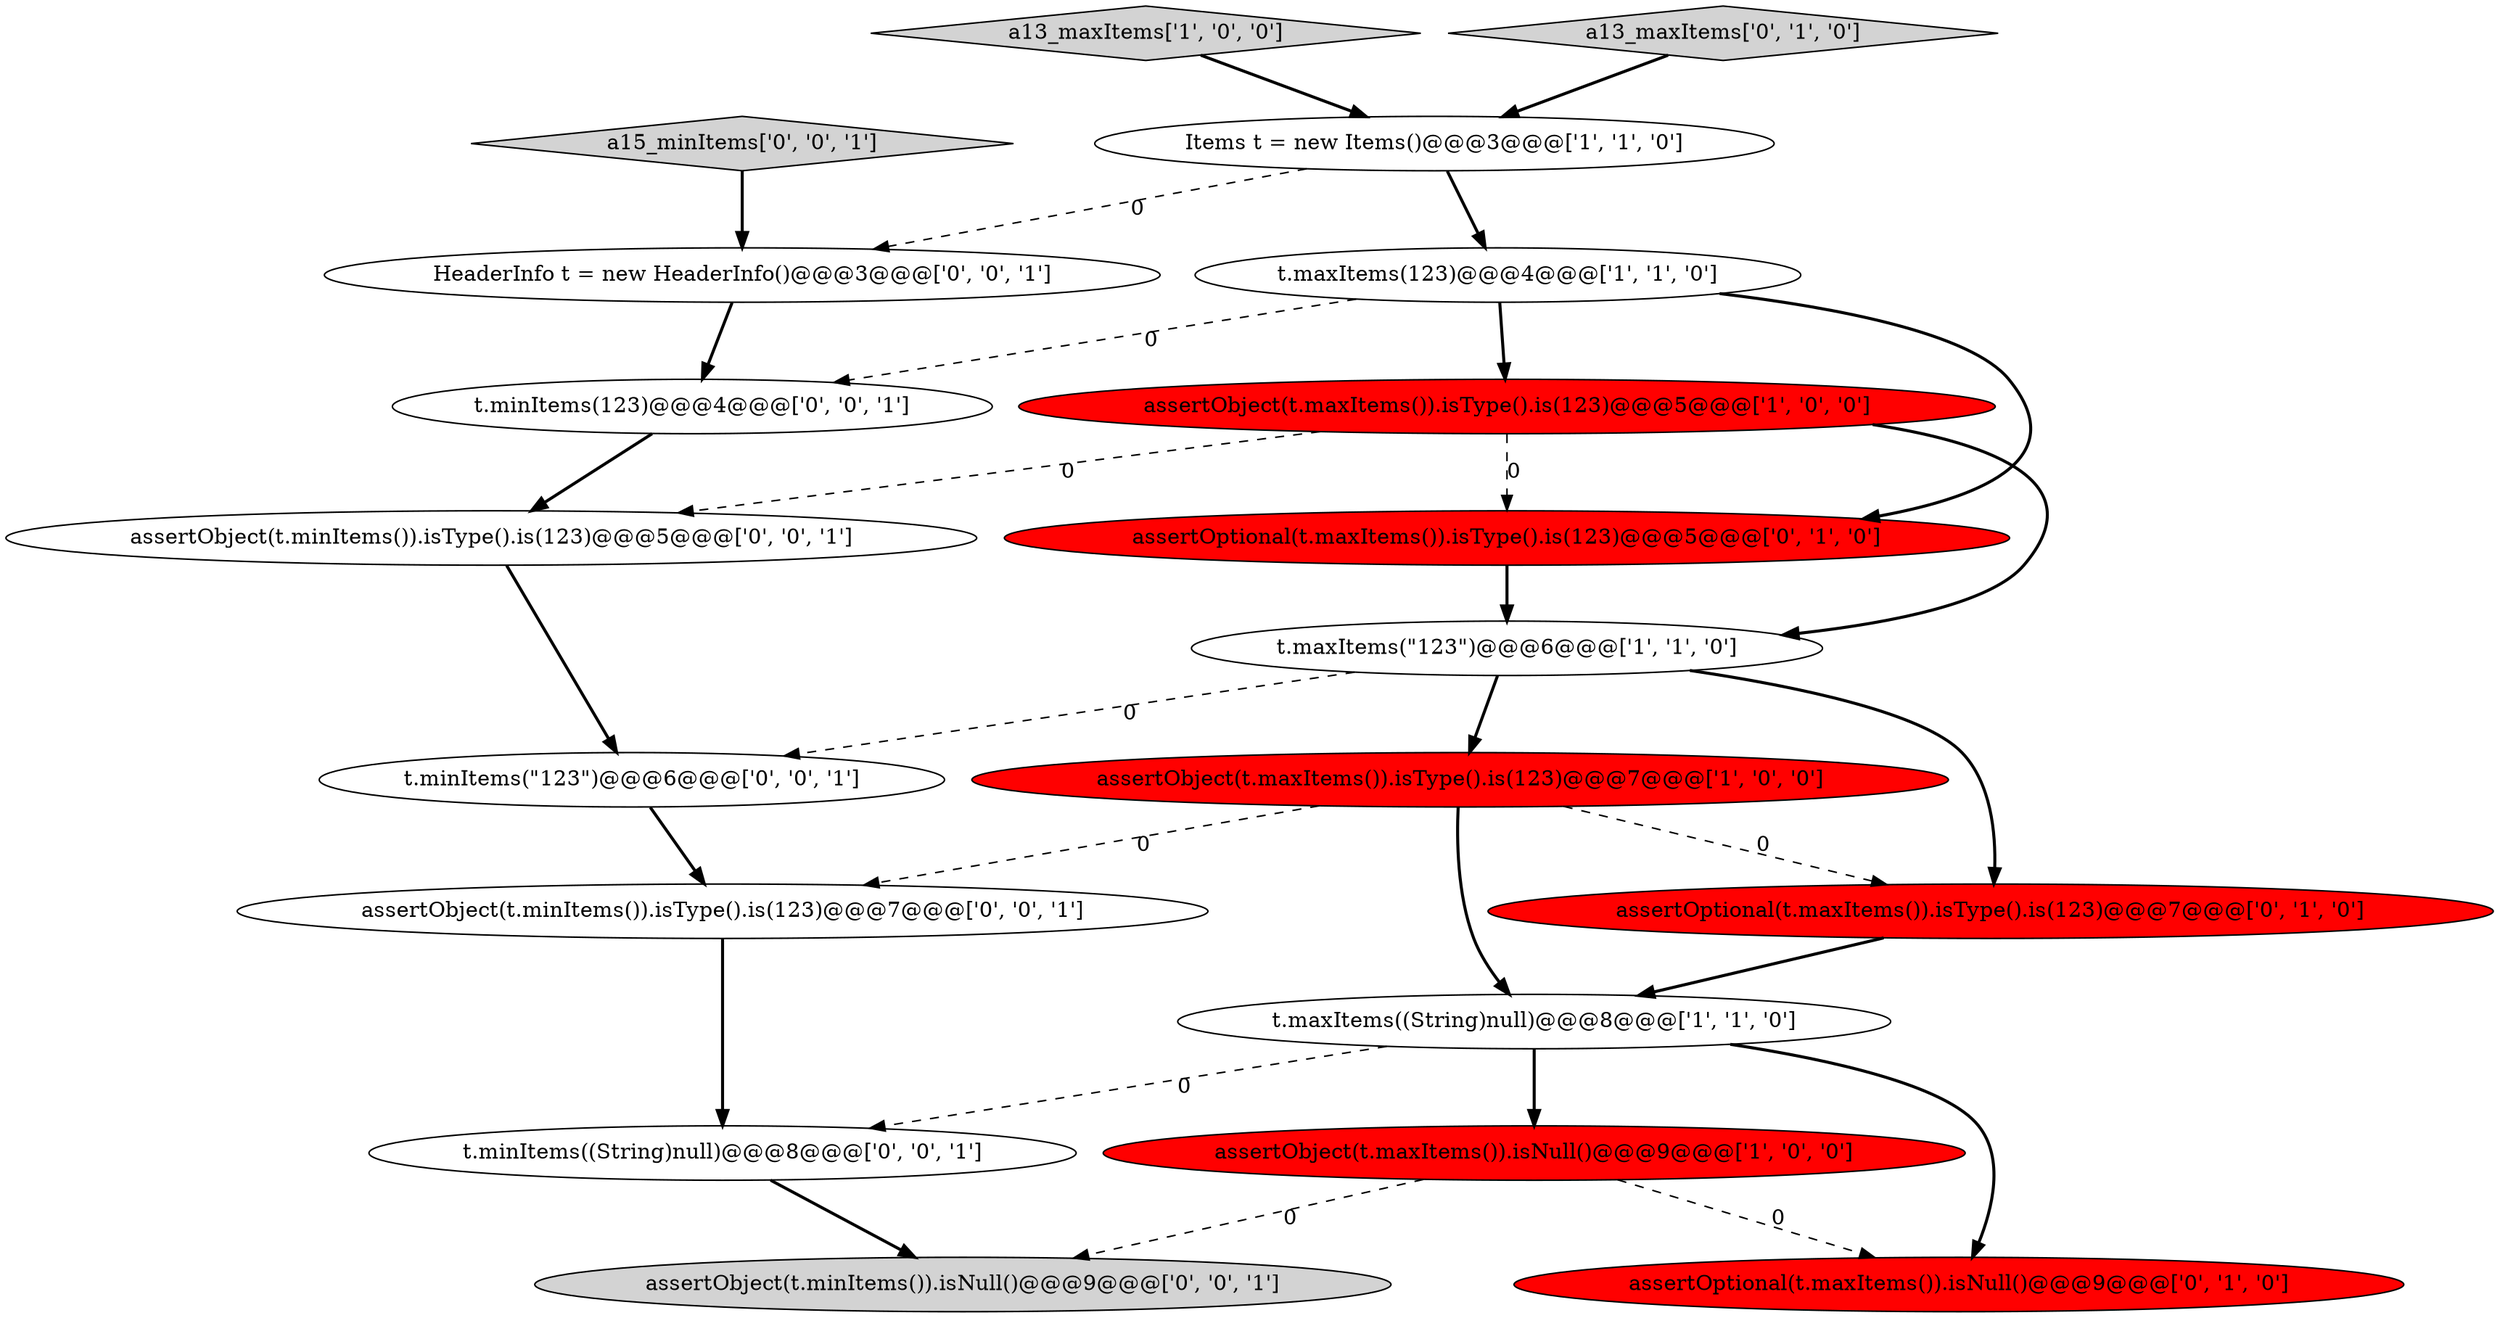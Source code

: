 digraph {
1 [style = filled, label = "t.maxItems(123)@@@4@@@['1', '1', '0']", fillcolor = white, shape = ellipse image = "AAA0AAABBB1BBB"];
3 [style = filled, label = "assertObject(t.maxItems()).isType().is(123)@@@5@@@['1', '0', '0']", fillcolor = red, shape = ellipse image = "AAA1AAABBB1BBB"];
16 [style = filled, label = "assertObject(t.minItems()).isNull()@@@9@@@['0', '0', '1']", fillcolor = lightgray, shape = ellipse image = "AAA0AAABBB3BBB"];
0 [style = filled, label = "t.maxItems(\"123\")@@@6@@@['1', '1', '0']", fillcolor = white, shape = ellipse image = "AAA0AAABBB1BBB"];
11 [style = filled, label = "assertOptional(t.maxItems()).isNull()@@@9@@@['0', '1', '0']", fillcolor = red, shape = ellipse image = "AAA1AAABBB2BBB"];
17 [style = filled, label = "a15_minItems['0', '0', '1']", fillcolor = lightgray, shape = diamond image = "AAA0AAABBB3BBB"];
18 [style = filled, label = "assertObject(t.minItems()).isType().is(123)@@@5@@@['0', '0', '1']", fillcolor = white, shape = ellipse image = "AAA0AAABBB3BBB"];
13 [style = filled, label = "t.minItems(\"123\")@@@6@@@['0', '0', '1']", fillcolor = white, shape = ellipse image = "AAA0AAABBB3BBB"];
14 [style = filled, label = "assertObject(t.minItems()).isType().is(123)@@@7@@@['0', '0', '1']", fillcolor = white, shape = ellipse image = "AAA0AAABBB3BBB"];
10 [style = filled, label = "assertOptional(t.maxItems()).isType().is(123)@@@7@@@['0', '1', '0']", fillcolor = red, shape = ellipse image = "AAA1AAABBB2BBB"];
12 [style = filled, label = "HeaderInfo t = new HeaderInfo()@@@3@@@['0', '0', '1']", fillcolor = white, shape = ellipse image = "AAA0AAABBB3BBB"];
2 [style = filled, label = "Items t = new Items()@@@3@@@['1', '1', '0']", fillcolor = white, shape = ellipse image = "AAA0AAABBB1BBB"];
5 [style = filled, label = "assertObject(t.maxItems()).isType().is(123)@@@7@@@['1', '0', '0']", fillcolor = red, shape = ellipse image = "AAA1AAABBB1BBB"];
6 [style = filled, label = "t.maxItems((String)null)@@@8@@@['1', '1', '0']", fillcolor = white, shape = ellipse image = "AAA0AAABBB1BBB"];
7 [style = filled, label = "a13_maxItems['1', '0', '0']", fillcolor = lightgray, shape = diamond image = "AAA0AAABBB1BBB"];
9 [style = filled, label = "assertOptional(t.maxItems()).isType().is(123)@@@5@@@['0', '1', '0']", fillcolor = red, shape = ellipse image = "AAA1AAABBB2BBB"];
4 [style = filled, label = "assertObject(t.maxItems()).isNull()@@@9@@@['1', '0', '0']", fillcolor = red, shape = ellipse image = "AAA1AAABBB1BBB"];
15 [style = filled, label = "t.minItems(123)@@@4@@@['0', '0', '1']", fillcolor = white, shape = ellipse image = "AAA0AAABBB3BBB"];
19 [style = filled, label = "t.minItems((String)null)@@@8@@@['0', '0', '1']", fillcolor = white, shape = ellipse image = "AAA0AAABBB3BBB"];
8 [style = filled, label = "a13_maxItems['0', '1', '0']", fillcolor = lightgray, shape = diamond image = "AAA0AAABBB2BBB"];
5->14 [style = dashed, label="0"];
4->16 [style = dashed, label="0"];
9->0 [style = bold, label=""];
2->1 [style = bold, label=""];
1->15 [style = dashed, label="0"];
3->18 [style = dashed, label="0"];
12->15 [style = bold, label=""];
1->3 [style = bold, label=""];
14->19 [style = bold, label=""];
15->18 [style = bold, label=""];
10->6 [style = bold, label=""];
1->9 [style = bold, label=""];
3->0 [style = bold, label=""];
19->16 [style = bold, label=""];
6->4 [style = bold, label=""];
2->12 [style = dashed, label="0"];
0->10 [style = bold, label=""];
17->12 [style = bold, label=""];
5->6 [style = bold, label=""];
8->2 [style = bold, label=""];
3->9 [style = dashed, label="0"];
5->10 [style = dashed, label="0"];
7->2 [style = bold, label=""];
6->11 [style = bold, label=""];
0->13 [style = dashed, label="0"];
6->19 [style = dashed, label="0"];
18->13 [style = bold, label=""];
4->11 [style = dashed, label="0"];
13->14 [style = bold, label=""];
0->5 [style = bold, label=""];
}
